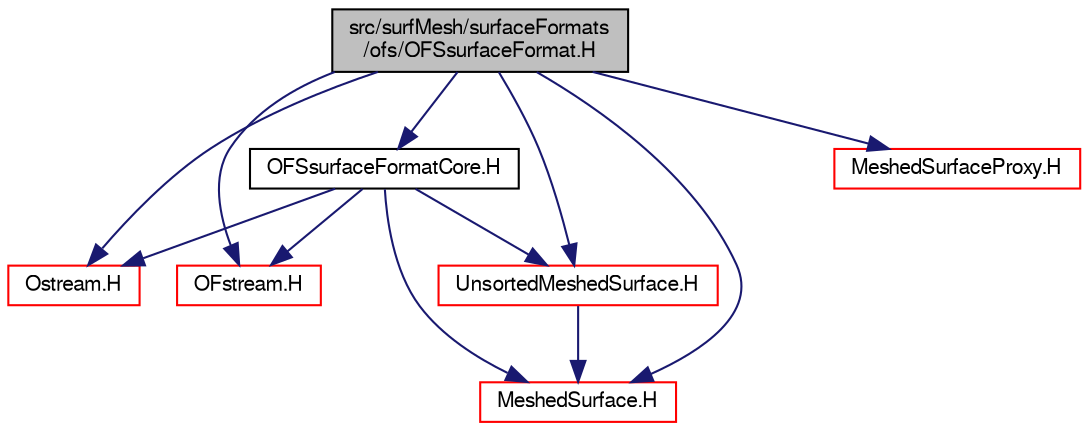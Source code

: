 digraph "src/surfMesh/surfaceFormats/ofs/OFSsurfaceFormat.H"
{
  bgcolor="transparent";
  edge [fontname="FreeSans",fontsize="10",labelfontname="FreeSans",labelfontsize="10"];
  node [fontname="FreeSans",fontsize="10",shape=record];
  Node0 [label="src/surfMesh/surfaceFormats\l/ofs/OFSsurfaceFormat.H",height=0.2,width=0.4,color="black", fillcolor="grey75", style="filled", fontcolor="black"];
  Node0 -> Node1 [color="midnightblue",fontsize="10",style="solid",fontname="FreeSans"];
  Node1 [label="Ostream.H",height=0.2,width=0.4,color="red",URL="$a09098.html"];
  Node0 -> Node33 [color="midnightblue",fontsize="10",style="solid",fontname="FreeSans"];
  Node33 [label="OFstream.H",height=0.2,width=0.4,color="red",URL="$a09065.html"];
  Node0 -> Node41 [color="midnightblue",fontsize="10",style="solid",fontname="FreeSans"];
  Node41 [label="MeshedSurface.H",height=0.2,width=0.4,color="red",URL="$a15041.html"];
  Node0 -> Node179 [color="midnightblue",fontsize="10",style="solid",fontname="FreeSans"];
  Node179 [label="MeshedSurfaceProxy.H",height=0.2,width=0.4,color="red",URL="$a15074.html"];
  Node0 -> Node180 [color="midnightblue",fontsize="10",style="solid",fontname="FreeSans"];
  Node180 [label="UnsortedMeshedSurface.H",height=0.2,width=0.4,color="red",URL="$a15347.html"];
  Node180 -> Node41 [color="midnightblue",fontsize="10",style="solid",fontname="FreeSans"];
  Node0 -> Node181 [color="midnightblue",fontsize="10",style="solid",fontname="FreeSans"];
  Node181 [label="OFSsurfaceFormatCore.H",height=0.2,width=0.4,color="black",URL="$a15158.html"];
  Node181 -> Node1 [color="midnightblue",fontsize="10",style="solid",fontname="FreeSans"];
  Node181 -> Node33 [color="midnightblue",fontsize="10",style="solid",fontname="FreeSans"];
  Node181 -> Node41 [color="midnightblue",fontsize="10",style="solid",fontname="FreeSans"];
  Node181 -> Node180 [color="midnightblue",fontsize="10",style="solid",fontname="FreeSans"];
}
